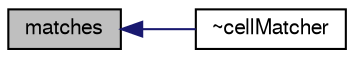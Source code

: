 digraph "matches"
{
  bgcolor="transparent";
  edge [fontname="FreeSans",fontsize="10",labelfontname="FreeSans",labelfontsize="10"];
  node [fontname="FreeSans",fontsize="10",shape=record];
  rankdir="LR";
  Node1125 [label="matches",height=0.2,width=0.4,color="black", fillcolor="grey75", style="filled", fontcolor="black"];
  Node1125 -> Node1126 [dir="back",color="midnightblue",fontsize="10",style="solid",fontname="FreeSans"];
  Node1126 [label="~cellMatcher",height=0.2,width=0.4,color="black",URL="$a27166.html#a8044cd6c0bf054837c0d93645974858b",tooltip="Destructor. "];
}

